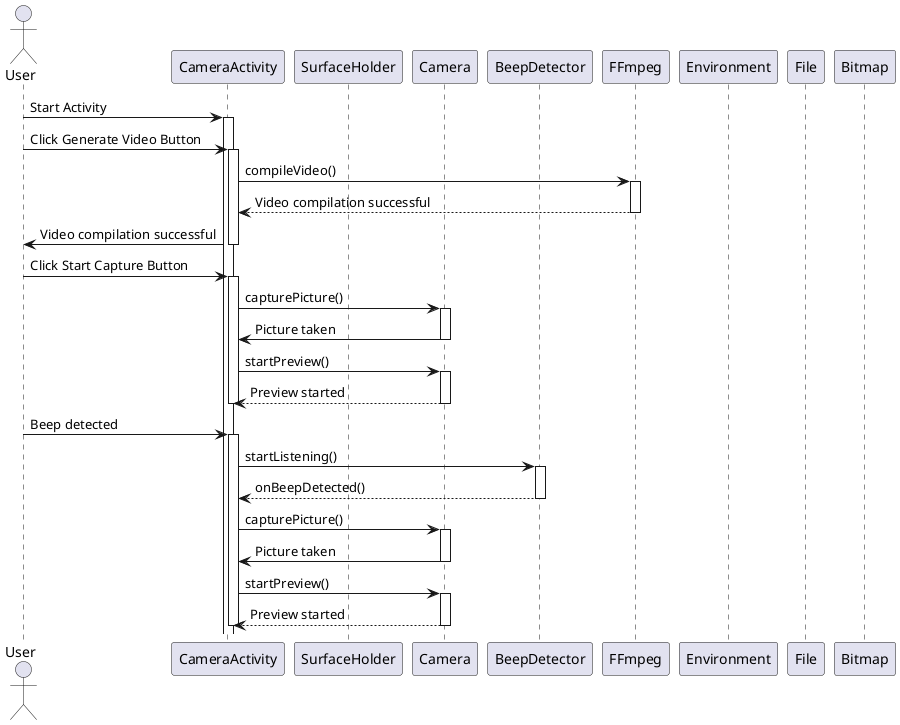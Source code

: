 @startuml

actor User

participant CameraActivity
participant SurfaceHolder
participant Camera
participant BeepDetector
participant FFmpeg
participant Environment
participant File
participant Bitmap

User -> CameraActivity: Start Activity
activate CameraActivity

User -> CameraActivity: Click Generate Video Button
activate CameraActivity
CameraActivity -> FFmpeg: compileVideo()
activate FFmpeg
FFmpeg --> CameraActivity: Video compilation successful
deactivate FFmpeg
CameraActivity -> User: Video compilation successful
deactivate CameraActivity

User -> CameraActivity: Click Start Capture Button
activate CameraActivity
CameraActivity -> Camera: capturePicture()
activate Camera
Camera -> CameraActivity: Picture taken
deactivate Camera
CameraActivity -> Camera: startPreview()
activate Camera
Camera --> CameraActivity: Preview started
deactivate Camera
deactivate CameraActivity

User -> CameraActivity: Beep detected
activate CameraActivity
CameraActivity -> BeepDetector: startListening()
activate BeepDetector
BeepDetector --> CameraActivity: onBeepDetected()
deactivate BeepDetector
CameraActivity -> Camera: capturePicture()
activate Camera
Camera -> CameraActivity: Picture taken
deactivate Camera
CameraActivity -> Camera: startPreview()
activate Camera
Camera --> CameraActivity: Preview started
deactivate Camera
deactivate CameraActivity

@enduml
